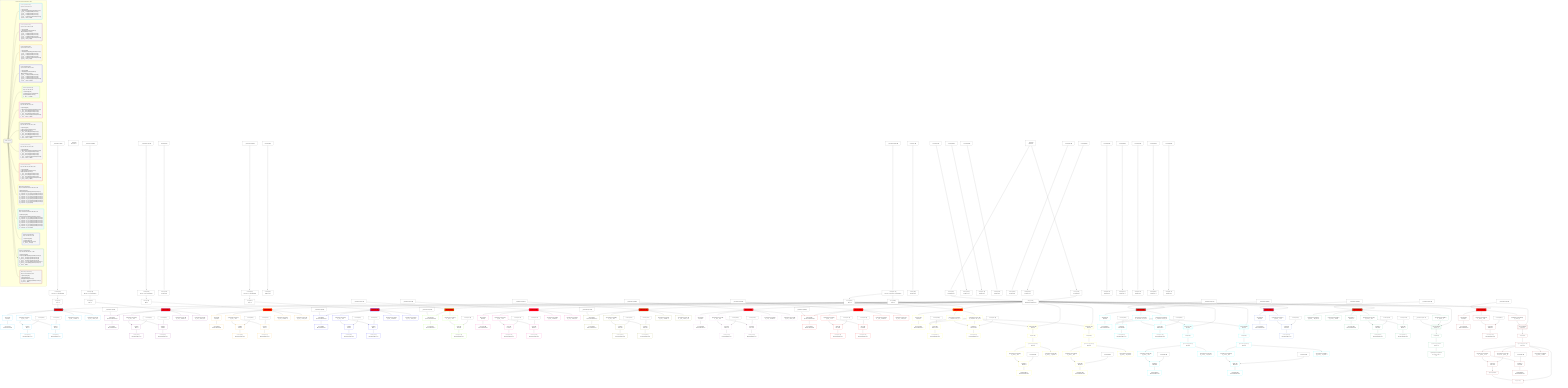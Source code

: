 %%{init: {'themeVariables': { 'fontSize': '12px'}}}%%
graph TD
    classDef path fill:#eee,stroke:#000,color:#000
    classDef plan fill:#fff,stroke-width:1px,color:#000
    classDef itemplan fill:#fff,stroke-width:2px,color:#000
    classDef sideeffectplan fill:#f00,stroke-width:2px,color:#000
    classDef bucket fill:#f6f6f6,color:#000,stroke-width:2px,text-align:left


    %% define steps
    __Value3["__Value[3∈0]<br />ᐸcontextᐳ"]:::plan
    __Value5["__Value[5∈0]<br />ᐸrootValueᐳ"]:::plan
    __InputStaticLeaf9["__InputStaticLeaf[9∈0]"]:::plan
    Lambda10["Lambda[10∈0]<br />ᐸdecode_Post_base64JSONᐳ"]:::plan
    Access11["Access[11∈0]<br />ᐸ10.1ᐳ"]:::plan
    Access13["Access[13∈0]<br />ᐸ3.pgSettingsᐳ"]:::plan
    Access14["Access[14∈0]<br />ᐸ3.withPgClientᐳ"]:::plan
    Object15["Object[15∈0]<br />ᐸ{pgSettings,withPgClient}ᐳ"]:::plan
    PgDelete12[["PgDelete[12∈1]"]]:::sideeffectplan
    Object16["Object[16∈1]<br />ᐸ{result}ᐳ"]:::plan
    Access17["Access[17∈1]<br />ᐸ16.clientMutationIdᐳ"]:::plan
    Constant18["Constant[18∈0]"]:::plan
    PgClassExpression19["PgClassExpression[19∈1]<br />ᐸ__post__.”id”ᐳ"]:::plan
    List20["List[20∈1]<br />ᐸ18,19ᐳ"]:::plan
    Lambda21["Lambda[21∈1]<br />ᐸbase64JSONEncodeᐳ"]:::plan
    Constant22["Constant[22∈0]"]:::plan
    List24["List[24∈1]<br />ᐸ22,19ᐳ"]:::plan
    Lambda25["Lambda[25∈1]<br />ᐸbase64JSONEncodeᐳ"]:::plan
    PgClassExpression27["PgClassExpression[27∈1]<br />ᐸ__post__.”headline”ᐳ"]:::plan
    PgClassExpression28["PgClassExpression[28∈1]<br />ᐸ__post__.”author_id”ᐳ"]:::plan
    Constant29["Constant[29∈0]"]:::plan
    Lambda30["Lambda[30∈0]<br />ᐸrawEncodeᐳ"]:::plan
    __InputStaticLeaf32["__InputStaticLeaf[32∈0]"]:::plan
    __InputStaticLeaf33["__InputStaticLeaf[33∈0]"]:::plan
    Lambda34["Lambda[34∈0]<br />ᐸdecode_Post_base64JSONᐳ"]:::plan
    Access35["Access[35∈0]<br />ᐸ34.1ᐳ"]:::plan
    PgDelete36[["PgDelete[36∈2]"]]:::sideeffectplan
    Object40["Object[40∈2]<br />ᐸ{result,clientMutationId}ᐳ"]:::plan
    Access41["Access[41∈2]<br />ᐸ40.clientMutationIdᐳ"]:::plan
    Constant42["Constant[42∈0]"]:::plan
    PgClassExpression43["PgClassExpression[43∈2]<br />ᐸ__post__.”id”ᐳ"]:::plan
    List44["List[44∈2]<br />ᐸ42,43ᐳ"]:::plan
    Lambda45["Lambda[45∈2]<br />ᐸbase64JSONEncodeᐳ"]:::plan
    Constant46["Constant[46∈0]"]:::plan
    List48["List[48∈2]<br />ᐸ46,43ᐳ"]:::plan
    Lambda49["Lambda[49∈2]<br />ᐸbase64JSONEncodeᐳ"]:::plan
    PgClassExpression51["PgClassExpression[51∈2]<br />ᐸ__post__.”headline”ᐳ"]:::plan
    PgClassExpression52["PgClassExpression[52∈2]<br />ᐸ__post__.”author_id”ᐳ"]:::plan
    Constant53["Constant[53∈0]"]:::plan
    Lambda54["Lambda[54∈0]<br />ᐸrawEncodeᐳ"]:::plan
    __InputStaticLeaf57["__InputStaticLeaf[57∈0]"]:::plan
    Lambda58["Lambda[58∈0]<br />ᐸdecode_Post_base64JSONᐳ"]:::plan
    Access59["Access[59∈0]<br />ᐸ58.1ᐳ"]:::plan
    PgDelete60[["PgDelete[60∈3]"]]:::sideeffectplan
    Object64["Object[64∈3]<br />ᐸ{result}ᐳ"]:::plan
    Access65["Access[65∈3]<br />ᐸ64.clientMutationIdᐳ"]:::plan
    Constant66["Constant[66∈0]"]:::plan
    PgClassExpression67["PgClassExpression[67∈3]<br />ᐸ__post__.”id”ᐳ"]:::plan
    List68["List[68∈3]<br />ᐸ66,67ᐳ"]:::plan
    Lambda69["Lambda[69∈3]<br />ᐸbase64JSONEncodeᐳ"]:::plan
    Constant70["Constant[70∈0]"]:::plan
    List72["List[72∈3]<br />ᐸ70,67ᐳ"]:::plan
    Lambda73["Lambda[73∈3]<br />ᐸbase64JSONEncodeᐳ"]:::plan
    PgClassExpression75["PgClassExpression[75∈3]<br />ᐸ__post__.”headline”ᐳ"]:::plan
    PgClassExpression76["PgClassExpression[76∈3]<br />ᐸ__post__.”author_id”ᐳ"]:::plan
    Constant77["Constant[77∈0]"]:::plan
    Lambda78["Lambda[78∈0]<br />ᐸrawEncodeᐳ"]:::plan
    __InputStaticLeaf80["__InputStaticLeaf[80∈0]"]:::plan
    __InputStaticLeaf81["__InputStaticLeaf[81∈0]"]:::plan
    Lambda82["Lambda[82∈0]<br />ᐸdecode_Post_base64JSONᐳ"]:::plan
    Access83["Access[83∈0]<br />ᐸ82.1ᐳ"]:::plan
    PgDelete84[["PgDelete[84∈4]"]]:::sideeffectplan
    Object88["Object[88∈4]<br />ᐸ{result,clientMutationId}ᐳ"]:::plan
    Access89["Access[89∈4]<br />ᐸ88.clientMutationIdᐳ"]:::plan
    Constant90["Constant[90∈0]"]:::plan
    PgClassExpression91["PgClassExpression[91∈4]<br />ᐸ__post__.”id”ᐳ"]:::plan
    List92["List[92∈4]<br />ᐸ90,91ᐳ"]:::plan
    Lambda93["Lambda[93∈4]<br />ᐸbase64JSONEncodeᐳ"]:::plan
    Constant94["Constant[94∈0]"]:::plan
    List96["List[96∈4]<br />ᐸ94,91ᐳ"]:::plan
    Lambda97["Lambda[97∈4]<br />ᐸbase64JSONEncodeᐳ"]:::plan
    PgClassExpression99["PgClassExpression[99∈4]<br />ᐸ__post__.”headline”ᐳ"]:::plan
    PgClassExpression100["PgClassExpression[100∈4]<br />ᐸ__post__.”author_id”ᐳ"]:::plan
    Constant101["Constant[101∈0]"]:::plan
    Lambda102["Lambda[102∈0]<br />ᐸrawEncodeᐳ"]:::plan
    __InputStaticLeaf104["__InputStaticLeaf[104∈0]"]:::plan
    __InputStaticLeaf105["__InputStaticLeaf[105∈0]"]:::plan
    PgDelete106[["PgDelete[106∈5]"]]:::sideeffectplan
    Object110["Object[110∈5]<br />ᐸ{result,clientMutationId}ᐳ"]:::plan
    Access111["Access[111∈5]<br />ᐸ110.clientMutationIdᐳ"]:::plan
    Constant112["Constant[112∈0]"]:::plan
    PgClassExpression113["PgClassExpression[113∈5]<br />ᐸ__types__.”id”ᐳ"]:::plan
    List114["List[114∈5]<br />ᐸ112,113ᐳ"]:::plan
    Lambda115["Lambda[115∈5]<br />ᐸbase64JSONEncodeᐳ"]:::plan
    __InputStaticLeaf118["__InputStaticLeaf[118∈0]"]:::plan
    PgDelete119[["PgDelete[119∈6]"]]:::sideeffectplan
    Object123["Object[123∈6]<br />ᐸ{result}ᐳ"]:::plan
    Access124["Access[124∈6]<br />ᐸ123.clientMutationIdᐳ"]:::plan
    Constant125["Constant[125∈0]"]:::plan
    PgClassExpression126["PgClassExpression[126∈6]<br />ᐸ__post__.”id”ᐳ"]:::plan
    List127["List[127∈6]<br />ᐸ125,126ᐳ"]:::plan
    Lambda128["Lambda[128∈6]<br />ᐸbase64JSONEncodeᐳ"]:::plan
    Constant129["Constant[129∈0]"]:::plan
    List131["List[131∈6]<br />ᐸ129,126ᐳ"]:::plan
    Lambda132["Lambda[132∈6]<br />ᐸbase64JSONEncodeᐳ"]:::plan
    PgClassExpression134["PgClassExpression[134∈6]<br />ᐸ__post__.”headline”ᐳ"]:::plan
    PgClassExpression135["PgClassExpression[135∈6]<br />ᐸ__post__.”author_id”ᐳ"]:::plan
    Constant136["Constant[136∈0]"]:::plan
    Lambda137["Lambda[137∈0]<br />ᐸrawEncodeᐳ"]:::plan
    __InputStaticLeaf139["__InputStaticLeaf[139∈0]"]:::plan
    __InputStaticLeaf140["__InputStaticLeaf[140∈0]"]:::plan
    PgDelete141[["PgDelete[141∈7]"]]:::sideeffectplan
    Object145["Object[145∈7]<br />ᐸ{result,clientMutationId}ᐳ"]:::plan
    Access146["Access[146∈7]<br />ᐸ145.clientMutationIdᐳ"]:::plan
    Constant147["Constant[147∈0]"]:::plan
    PgClassExpression148["PgClassExpression[148∈7]<br />ᐸ__post__.”id”ᐳ"]:::plan
    List149["List[149∈7]<br />ᐸ147,148ᐳ"]:::plan
    Lambda150["Lambda[150∈7]<br />ᐸbase64JSONEncodeᐳ"]:::plan
    Constant151["Constant[151∈0]"]:::plan
    List153["List[153∈7]<br />ᐸ151,148ᐳ"]:::plan
    Lambda154["Lambda[154∈7]<br />ᐸbase64JSONEncodeᐳ"]:::plan
    PgClassExpression156["PgClassExpression[156∈7]<br />ᐸ__post__.”headline”ᐳ"]:::plan
    PgClassExpression157["PgClassExpression[157∈7]<br />ᐸ__post__.”author_id”ᐳ"]:::plan
    Constant158["Constant[158∈0]"]:::plan
    Lambda159["Lambda[159∈0]<br />ᐸrawEncodeᐳ"]:::plan
    __InputStaticLeaf162["__InputStaticLeaf[162∈0]"]:::plan
    PgDelete163[["PgDelete[163∈8]"]]:::sideeffectplan
    Object167["Object[167∈8]<br />ᐸ{result}ᐳ"]:::plan
    Access168["Access[168∈8]<br />ᐸ167.clientMutationIdᐳ"]:::plan
    Constant169["Constant[169∈0]"]:::plan
    PgClassExpression170["PgClassExpression[170∈8]<br />ᐸ__post__.”id”ᐳ"]:::plan
    List171["List[171∈8]<br />ᐸ169,170ᐳ"]:::plan
    Lambda172["Lambda[172∈8]<br />ᐸbase64JSONEncodeᐳ"]:::plan
    Constant173["Constant[173∈0]"]:::plan
    List175["List[175∈8]<br />ᐸ173,170ᐳ"]:::plan
    Lambda176["Lambda[176∈8]<br />ᐸbase64JSONEncodeᐳ"]:::plan
    PgClassExpression178["PgClassExpression[178∈8]<br />ᐸ__post__.”headline”ᐳ"]:::plan
    PgClassExpression179["PgClassExpression[179∈8]<br />ᐸ__post__.”author_id”ᐳ"]:::plan
    Constant180["Constant[180∈0]"]:::plan
    Lambda181["Lambda[181∈0]<br />ᐸrawEncodeᐳ"]:::plan
    __InputStaticLeaf183["__InputStaticLeaf[183∈0]"]:::plan
    __InputStaticLeaf184["__InputStaticLeaf[184∈0]"]:::plan
    PgDelete185[["PgDelete[185∈9]"]]:::sideeffectplan
    Object189["Object[189∈9]<br />ᐸ{result,clientMutationId}ᐳ"]:::plan
    Access190["Access[190∈9]<br />ᐸ189.clientMutationIdᐳ"]:::plan
    Constant191["Constant[191∈0]"]:::plan
    PgClassExpression192["PgClassExpression[192∈9]<br />ᐸ__post__.”id”ᐳ"]:::plan
    List193["List[193∈9]<br />ᐸ191,192ᐳ"]:::plan
    Lambda194["Lambda[194∈9]<br />ᐸbase64JSONEncodeᐳ"]:::plan
    Constant195["Constant[195∈0]"]:::plan
    List197["List[197∈9]<br />ᐸ195,192ᐳ"]:::plan
    Lambda198["Lambda[198∈9]<br />ᐸbase64JSONEncodeᐳ"]:::plan
    PgClassExpression200["PgClassExpression[200∈9]<br />ᐸ__post__.”headline”ᐳ"]:::plan
    PgClassExpression201["PgClassExpression[201∈9]<br />ᐸ__post__.”author_id”ᐳ"]:::plan
    Constant202["Constant[202∈0]"]:::plan
    Lambda203["Lambda[203∈0]<br />ᐸrawEncodeᐳ"]:::plan
    __InputStaticLeaf206["__InputStaticLeaf[206∈0]"]:::plan
    Lambda207["Lambda[207∈0]<br />ᐸdecode_CompoundKey_base64JSONᐳ"]:::plan
    Access208["Access[208∈0]<br />ᐸ207.1ᐳ"]:::plan
    Access209["Access[209∈0]<br />ᐸ207.2ᐳ"]:::plan
    PgDelete210[["PgDelete[210∈10]"]]:::sideeffectplan
    Object214["Object[214∈10]<br />ᐸ{result}ᐳ"]:::plan
    Access215["Access[215∈10]<br />ᐸ214.clientMutationIdᐳ"]:::plan
    Constant216["Constant[216∈0]"]:::plan
    PgClassExpression217["PgClassExpression[217∈10]<br />ᐸ__compound...rson_id_1”ᐳ"]:::plan
    PgClassExpression218["PgClassExpression[218∈10]<br />ᐸ__compound...rson_id_2”ᐳ"]:::plan
    List219["List[219∈10]<br />ᐸ216,217,218ᐳ"]:::plan
    Lambda220["Lambda[220∈10]<br />ᐸbase64JSONEncodeᐳ"]:::plan
    Constant221["Constant[221∈0]"]:::plan
    List224["List[224∈10]<br />ᐸ221,217,218ᐳ"]:::plan
    Lambda225["Lambda[225∈10]<br />ᐸbase64JSONEncodeᐳ"]:::plan
    PgSelect229[["PgSelect[229∈10]<br />ᐸpersonᐳ"]]:::plan
    First233["First[233∈10]"]:::plan
    PgSelectSingle234["PgSelectSingle[234∈10]<br />ᐸpersonᐳ"]:::plan
    Constant235["Constant[235∈0]"]:::plan
    PgClassExpression236["PgClassExpression[236∈10]<br />ᐸ__person__.”id”ᐳ"]:::plan
    List237["List[237∈10]<br />ᐸ235,236ᐳ"]:::plan
    Lambda238["Lambda[238∈10]<br />ᐸbase64JSONEncodeᐳ"]:::plan
    PgClassExpression239["PgClassExpression[239∈10]<br />ᐸ__person__...full_name”ᐳ"]:::plan
    PgSelect241[["PgSelect[241∈10]<br />ᐸpersonᐳ"]]:::plan
    First245["First[245∈10]"]:::plan
    PgSelectSingle246["PgSelectSingle[246∈10]<br />ᐸpersonᐳ"]:::plan
    Constant247["Constant[247∈0]"]:::plan
    PgClassExpression248["PgClassExpression[248∈10]<br />ᐸ__person__.”id”ᐳ"]:::plan
    List249["List[249∈10]<br />ᐸ247,248ᐳ"]:::plan
    Lambda250["Lambda[250∈10]<br />ᐸbase64JSONEncodeᐳ"]:::plan
    PgClassExpression251["PgClassExpression[251∈10]<br />ᐸ__person__...full_name”ᐳ"]:::plan
    Constant252["Constant[252∈0]"]:::plan
    Lambda253["Lambda[253∈0]<br />ᐸrawEncodeᐳ"]:::plan
    __InputStaticLeaf256["__InputStaticLeaf[256∈0]"]:::plan
    __InputStaticLeaf257["__InputStaticLeaf[257∈0]"]:::plan
    PgDelete258[["PgDelete[258∈11]"]]:::sideeffectplan
    Object262["Object[262∈11]<br />ᐸ{result}ᐳ"]:::plan
    Access263["Access[263∈11]<br />ᐸ262.clientMutationIdᐳ"]:::plan
    Constant264["Constant[264∈0]"]:::plan
    PgClassExpression265["PgClassExpression[265∈11]<br />ᐸ__compound...rson_id_1”ᐳ"]:::plan
    PgClassExpression266["PgClassExpression[266∈11]<br />ᐸ__compound...rson_id_2”ᐳ"]:::plan
    List267["List[267∈11]<br />ᐸ264,265,266ᐳ"]:::plan
    Lambda268["Lambda[268∈11]<br />ᐸbase64JSONEncodeᐳ"]:::plan
    Constant269["Constant[269∈0]"]:::plan
    List272["List[272∈11]<br />ᐸ269,265,266ᐳ"]:::plan
    Lambda273["Lambda[273∈11]<br />ᐸbase64JSONEncodeᐳ"]:::plan
    PgSelect277[["PgSelect[277∈11]<br />ᐸpersonᐳ"]]:::plan
    First281["First[281∈11]"]:::plan
    PgSelectSingle282["PgSelectSingle[282∈11]<br />ᐸpersonᐳ"]:::plan
    Constant283["Constant[283∈0]"]:::plan
    PgClassExpression284["PgClassExpression[284∈11]<br />ᐸ__person__.”id”ᐳ"]:::plan
    List285["List[285∈11]<br />ᐸ283,284ᐳ"]:::plan
    Lambda286["Lambda[286∈11]<br />ᐸbase64JSONEncodeᐳ"]:::plan
    PgClassExpression287["PgClassExpression[287∈11]<br />ᐸ__person__...full_name”ᐳ"]:::plan
    PgSelect289[["PgSelect[289∈11]<br />ᐸpersonᐳ"]]:::plan
    First293["First[293∈11]"]:::plan
    PgSelectSingle294["PgSelectSingle[294∈11]<br />ᐸpersonᐳ"]:::plan
    Constant295["Constant[295∈0]"]:::plan
    PgClassExpression296["PgClassExpression[296∈11]<br />ᐸ__person__.”id”ᐳ"]:::plan
    List297["List[297∈11]<br />ᐸ295,296ᐳ"]:::plan
    Lambda298["Lambda[298∈11]<br />ᐸbase64JSONEncodeᐳ"]:::plan
    PgClassExpression299["PgClassExpression[299∈11]<br />ᐸ__person__...full_name”ᐳ"]:::plan
    Constant300["Constant[300∈0]"]:::plan
    Lambda301["Lambda[301∈0]<br />ᐸrawEncodeᐳ"]:::plan
    __InputStaticLeaf304["__InputStaticLeaf[304∈0]"]:::plan
    PgDelete305[["PgDelete[305∈12]"]]:::sideeffectplan
    Object309["Object[309∈12]<br />ᐸ{result}ᐳ"]:::plan
    Access310["Access[310∈12]<br />ᐸ309.clientMutationIdᐳ"]:::plan
    Constant311["Constant[311∈0]"]:::plan
    PgClassExpression312["PgClassExpression[312∈12]<br />ᐸ__person__.”id”ᐳ"]:::plan
    List313["List[313∈12]<br />ᐸ311,312ᐳ"]:::plan
    Lambda314["Lambda[314∈12]<br />ᐸbase64JSONEncodeᐳ"]:::plan
    Constant315["Constant[315∈0]"]:::plan
    Lambda316["Lambda[316∈0]<br />ᐸrawEncodeᐳ"]:::plan
    __InputStaticLeaf319["__InputStaticLeaf[319∈0]"]:::plan
    PgDelete320[["PgDelete[320∈13]"]]:::sideeffectplan
    Object324["Object[324∈13]<br />ᐸ{result}ᐳ"]:::plan
    Access325["Access[325∈13]<br />ᐸ324.clientMutationIdᐳ"]:::plan
    Constant326["Constant[326∈0]"]:::plan
    PgClassExpression327["PgClassExpression[327∈13]<br />ᐸ__person__.”id”ᐳ"]:::plan
    List328["List[328∈13]<br />ᐸ326,327ᐳ"]:::plan
    Lambda329["Lambda[329∈13]<br />ᐸbase64JSONEncodeᐳ"]:::plan
    Constant330["Constant[330∈0]"]:::plan
    List332["List[332∈13]<br />ᐸ330,327ᐳ"]:::plan
    Lambda333["Lambda[333∈13]<br />ᐸbase64JSONEncodeᐳ"]:::plan
    PgClassExpression335["PgClassExpression[335∈13]<br />ᐸ__person__...full_name”ᐳ"]:::plan
    PgClassExpression336["PgClassExpression[336∈13]<br />ᐸ__person__.”email”ᐳ"]:::plan
    __InputStaticLeaf337["__InputStaticLeaf[337∈0]"]:::plan
    PgClassExpression338["PgClassExpression[338∈13]<br />ᐸ__person__ᐳ"]:::plan
    PgSelect339[["PgSelect[339∈13]<br />ᐸpersonᐳ"]]:::plan
    First343["First[343∈13]"]:::plan
    PgSelectSingle344["PgSelectSingle[344∈13]<br />ᐸpersonᐳ"]:::plan
    PgClassExpression346["PgClassExpression[346∈13]<br />ᐸ”c”.”perso...lder! */<br />)ᐳ"]:::plan
    Constant347["Constant[347∈0]"]:::plan
    Lambda348["Lambda[348∈0]<br />ᐸrawEncodeᐳ"]:::plan
    __InputStaticLeaf351["__InputStaticLeaf[351∈0]"]:::plan
    PgDelete352[["PgDelete[352∈14]"]]:::sideeffectplan
    Object356["Object[356∈14]<br />ᐸ{result}ᐳ"]:::plan
    Access357["Access[357∈14]<br />ᐸ356.clientMutationIdᐳ"]:::plan
    Constant358["Constant[358∈0]"]:::plan
    PgClassExpression359["PgClassExpression[359∈14]<br />ᐸ__person__.”id”ᐳ"]:::plan
    List360["List[360∈14]<br />ᐸ358,359ᐳ"]:::plan
    Lambda361["Lambda[361∈14]<br />ᐸbase64JSONEncodeᐳ"]:::plan
    PgClassExpression365["PgClassExpression[365∈14]<br />ᐸ__person__ᐳ"]:::plan
    PgSelect366[["PgSelect[366∈14]<br />ᐸpersonᐳ"]]:::plan
    First371["First[371∈14]"]:::plan
    PgSelectSingle372["PgSelectSingle[372∈14]<br />ᐸpersonᐳ"]:::plan
    PgClassExpression375["PgClassExpression[375∈14]<br />ᐸ”c”.”perso..._person__)ᐳ"]:::plan
    PgClassExpression376["PgClassExpression[376∈14]<br />ᐸ__person__.”id”ᐳ"]:::plan
    List377["List[377∈14]<br />ᐸ375,376ᐳ"]:::plan
    PgCursor374["PgCursor[374∈14]"]:::plan
    Edge373["Edge[373∈14]"]:::plan
    Constant381["Constant[381∈0]"]:::plan
    List383["List[383∈14]<br />ᐸ381,376ᐳ"]:::plan
    Lambda384["Lambda[384∈14]<br />ᐸbase64JSONEncodeᐳ"]:::plan
    PgClassExpression385["PgClassExpression[385∈14]<br />ᐸ__person__.”email”ᐳ"]:::plan
    Constant386["Constant[386∈0]"]:::plan
    Lambda387["Lambda[387∈0]<br />ᐸrawEncodeᐳ"]:::plan

    %% plan dependencies
    __InputStaticLeaf9 --> Lambda10
    Lambda10 --> Access11
    __Value3 --> Access13
    __Value3 --> Access14
    Access13 & Access14 --> Object15
    Object15 & Access11 --> PgDelete12
    PgDelete12 --> Object16
    Object16 --> Access17
    PgDelete12 --> PgClassExpression19
    Constant18 & PgClassExpression19 --> List20
    List20 --> Lambda21
    Constant22 & PgClassExpression19 --> List24
    List24 --> Lambda25
    PgDelete12 --> PgClassExpression27
    PgDelete12 --> PgClassExpression28
    Constant29 --> Lambda30
    __InputStaticLeaf33 --> Lambda34
    Lambda34 --> Access35
    Object15 & Access35 --> PgDelete36
    PgDelete36 & __InputStaticLeaf32 --> Object40
    Object40 --> Access41
    PgDelete36 --> PgClassExpression43
    Constant42 & PgClassExpression43 --> List44
    List44 --> Lambda45
    Constant46 & PgClassExpression43 --> List48
    List48 --> Lambda49
    PgDelete36 --> PgClassExpression51
    PgDelete36 --> PgClassExpression52
    Constant53 --> Lambda54
    __InputStaticLeaf57 --> Lambda58
    Lambda58 --> Access59
    Object15 & Access59 --> PgDelete60
    PgDelete60 --> Object64
    Object64 --> Access65
    PgDelete60 --> PgClassExpression67
    Constant66 & PgClassExpression67 --> List68
    List68 --> Lambda69
    Constant70 & PgClassExpression67 --> List72
    List72 --> Lambda73
    PgDelete60 --> PgClassExpression75
    PgDelete60 --> PgClassExpression76
    Constant77 --> Lambda78
    __InputStaticLeaf81 --> Lambda82
    Lambda82 --> Access83
    Object15 & Access83 --> PgDelete84
    PgDelete84 & __InputStaticLeaf80 --> Object88
    Object88 --> Access89
    PgDelete84 --> PgClassExpression91
    Constant90 & PgClassExpression91 --> List92
    List92 --> Lambda93
    Constant94 & PgClassExpression91 --> List96
    List96 --> Lambda97
    PgDelete84 --> PgClassExpression99
    PgDelete84 --> PgClassExpression100
    Constant101 --> Lambda102
    Object15 & __InputStaticLeaf105 --> PgDelete106
    PgDelete106 & __InputStaticLeaf104 --> Object110
    Object110 --> Access111
    PgDelete106 --> PgClassExpression113
    Constant112 & PgClassExpression113 --> List114
    List114 --> Lambda115
    Object15 & __InputStaticLeaf118 --> PgDelete119
    PgDelete119 --> Object123
    Object123 --> Access124
    PgDelete119 --> PgClassExpression126
    Constant125 & PgClassExpression126 --> List127
    List127 --> Lambda128
    Constant129 & PgClassExpression126 --> List131
    List131 --> Lambda132
    PgDelete119 --> PgClassExpression134
    PgDelete119 --> PgClassExpression135
    Constant136 --> Lambda137
    Object15 & __InputStaticLeaf140 --> PgDelete141
    PgDelete141 & __InputStaticLeaf139 --> Object145
    Object145 --> Access146
    PgDelete141 --> PgClassExpression148
    Constant147 & PgClassExpression148 --> List149
    List149 --> Lambda150
    Constant151 & PgClassExpression148 --> List153
    List153 --> Lambda154
    PgDelete141 --> PgClassExpression156
    PgDelete141 --> PgClassExpression157
    Constant158 --> Lambda159
    Object15 & __InputStaticLeaf162 --> PgDelete163
    PgDelete163 --> Object167
    Object167 --> Access168
    PgDelete163 --> PgClassExpression170
    Constant169 & PgClassExpression170 --> List171
    List171 --> Lambda172
    Constant173 & PgClassExpression170 --> List175
    List175 --> Lambda176
    PgDelete163 --> PgClassExpression178
    PgDelete163 --> PgClassExpression179
    Constant180 --> Lambda181
    Object15 & __InputStaticLeaf184 --> PgDelete185
    PgDelete185 & __InputStaticLeaf183 --> Object189
    Object189 --> Access190
    PgDelete185 --> PgClassExpression192
    Constant191 & PgClassExpression192 --> List193
    List193 --> Lambda194
    Constant195 & PgClassExpression192 --> List197
    List197 --> Lambda198
    PgDelete185 --> PgClassExpression200
    PgDelete185 --> PgClassExpression201
    Constant202 --> Lambda203
    __InputStaticLeaf206 --> Lambda207
    Lambda207 --> Access208
    Lambda207 --> Access209
    Object15 & Access208 & Access209 --> PgDelete210
    PgDelete210 --> Object214
    Object214 --> Access215
    PgDelete210 --> PgClassExpression217
    PgDelete210 --> PgClassExpression218
    Constant216 & PgClassExpression217 & PgClassExpression218 --> List219
    List219 --> Lambda220
    Constant221 & PgClassExpression217 & PgClassExpression218 --> List224
    List224 --> Lambda225
    Object15 & PgClassExpression217 --> PgSelect229
    PgSelect229 --> First233
    First233 --> PgSelectSingle234
    PgSelectSingle234 --> PgClassExpression236
    Constant235 & PgClassExpression236 --> List237
    List237 --> Lambda238
    PgSelectSingle234 --> PgClassExpression239
    Object15 & PgClassExpression218 --> PgSelect241
    PgSelect241 --> First245
    First245 --> PgSelectSingle246
    PgSelectSingle246 --> PgClassExpression248
    Constant247 & PgClassExpression248 --> List249
    List249 --> Lambda250
    PgSelectSingle246 --> PgClassExpression251
    Constant252 --> Lambda253
    Object15 & __InputStaticLeaf256 & __InputStaticLeaf257 --> PgDelete258
    PgDelete258 --> Object262
    Object262 --> Access263
    PgDelete258 --> PgClassExpression265
    PgDelete258 --> PgClassExpression266
    Constant264 & PgClassExpression265 & PgClassExpression266 --> List267
    List267 --> Lambda268
    Constant269 & PgClassExpression265 & PgClassExpression266 --> List272
    List272 --> Lambda273
    Object15 & PgClassExpression265 --> PgSelect277
    PgSelect277 --> First281
    First281 --> PgSelectSingle282
    PgSelectSingle282 --> PgClassExpression284
    Constant283 & PgClassExpression284 --> List285
    List285 --> Lambda286
    PgSelectSingle282 --> PgClassExpression287
    Object15 & PgClassExpression266 --> PgSelect289
    PgSelect289 --> First293
    First293 --> PgSelectSingle294
    PgSelectSingle294 --> PgClassExpression296
    Constant295 & PgClassExpression296 --> List297
    List297 --> Lambda298
    PgSelectSingle294 --> PgClassExpression299
    Constant300 --> Lambda301
    Object15 & __InputStaticLeaf304 --> PgDelete305
    PgDelete305 --> Object309
    Object309 --> Access310
    PgDelete305 --> PgClassExpression312
    Constant311 & PgClassExpression312 --> List313
    List313 --> Lambda314
    Constant315 --> Lambda316
    Object15 & __InputStaticLeaf319 --> PgDelete320
    PgDelete320 --> Object324
    Object324 --> Access325
    PgDelete320 --> PgClassExpression327
    Constant326 & PgClassExpression327 --> List328
    List328 --> Lambda329
    Constant330 & PgClassExpression327 --> List332
    List332 --> Lambda333
    PgDelete320 --> PgClassExpression335
    PgDelete320 --> PgClassExpression336
    PgDelete320 --> PgClassExpression338
    Object15 & PgClassExpression338 & __InputStaticLeaf337 --> PgSelect339
    PgSelect339 --> First343
    First343 --> PgSelectSingle344
    PgSelectSingle344 --> PgClassExpression346
    Constant347 --> Lambda348
    Object15 & __InputStaticLeaf351 --> PgDelete352
    PgDelete352 --> Object356
    Object356 --> Access357
    PgDelete352 --> PgClassExpression359
    Constant358 & PgClassExpression359 --> List360
    List360 --> Lambda361
    PgDelete352 --> PgClassExpression365
    Object15 & PgClassExpression365 --> PgSelect366
    PgSelect366 --> First371
    First371 --> PgSelectSingle372
    PgSelectSingle372 --> PgClassExpression375
    PgSelectSingle372 --> PgClassExpression376
    PgClassExpression375 & PgClassExpression376 --> List377
    List377 --> PgCursor374
    PgSelectSingle372 & PgCursor374 --> Edge373
    Constant381 & PgClassExpression376 --> List383
    List383 --> Lambda384
    PgSelectSingle372 --> PgClassExpression385
    Constant386 --> Lambda387

    subgraph "Buckets for mutations/v4/mutation-delete"
    Bucket0("Bucket 0 (root)"):::bucket
    classDef bucket0 stroke:#696969
    class Bucket0,__Value3,__Value5,__InputStaticLeaf9,Lambda10,Access11,Access13,Access14,Object15,Constant18,Constant22,Constant29,Lambda30,__InputStaticLeaf32,__InputStaticLeaf33,Lambda34,Access35,Constant42,Constant46,Constant53,Lambda54,__InputStaticLeaf57,Lambda58,Access59,Constant66,Constant70,Constant77,Lambda78,__InputStaticLeaf80,__InputStaticLeaf81,Lambda82,Access83,Constant90,Constant94,Constant101,Lambda102,__InputStaticLeaf104,__InputStaticLeaf105,Constant112,__InputStaticLeaf118,Constant125,Constant129,Constant136,Lambda137,__InputStaticLeaf139,__InputStaticLeaf140,Constant147,Constant151,Constant158,Lambda159,__InputStaticLeaf162,Constant169,Constant173,Constant180,Lambda181,__InputStaticLeaf183,__InputStaticLeaf184,Constant191,Constant195,Constant202,Lambda203,__InputStaticLeaf206,Lambda207,Access208,Access209,Constant216,Constant221,Constant235,Constant247,Constant252,Lambda253,__InputStaticLeaf256,__InputStaticLeaf257,Constant264,Constant269,Constant283,Constant295,Constant300,Lambda301,__InputStaticLeaf304,Constant311,Constant315,Lambda316,__InputStaticLeaf319,Constant326,Constant330,__InputStaticLeaf337,Constant347,Lambda348,__InputStaticLeaf351,Constant358,Constant381,Constant386,Lambda387 bucket0
    Bucket1("Bucket 1 (mutationField)<br />Deps: 15, 11, 18, 22, 5, 30<br /><br />1: PgDelete{1}[12]<br />2: Object{1}ᐸ{result}ᐳ[16],PgClassExpression{1}ᐸ__post__.”id”ᐳ[19],PgClassExpression{1}ᐸ__post__.”id”ᐳ[19],PgClassExpression{1}ᐸ__post__.”id”ᐳ[19],PgClassExpression{1}ᐸ__post__.”headline”ᐳ[27],PgClassExpression{1}ᐸ__post__.”author_id”ᐳ[28]"):::bucket
    classDef bucket1 stroke:#00bfff
    class Bucket1,PgDelete12,Object16,Access17,PgClassExpression19,List20,Lambda21,List24,Lambda25,PgClassExpression27,PgClassExpression28 bucket1
    Bucket2("Bucket 2 (mutationField)<br />Deps: 15, 35, 32, 42, 46, 5, 54<br /><br />1: PgDelete{2}[36]<br />2: Object{2}ᐸ{result,clientMutationId}ᐳ[40],PgClassExpression{2}ᐸ__post__.”id”ᐳ[43],PgClassExpression{2}ᐸ__post__.”id”ᐳ[43],PgClassExpression{2}ᐸ__post__.”id”ᐳ[43],PgClassExpression{2}ᐸ__post__.”headline”ᐳ[51],PgClassExpression{2}ᐸ__post__.”author_id”ᐳ[52]"):::bucket
    classDef bucket2 stroke:#7f007f
    class Bucket2,PgDelete36,Object40,Access41,PgClassExpression43,List44,Lambda45,List48,Lambda49,PgClassExpression51,PgClassExpression52 bucket2
    Bucket3("Bucket 3 (mutationField)<br />Deps: 15, 59, 66, 70, 5, 78<br /><br />1: PgDelete{3}[60]<br />2: Object{3}ᐸ{result}ᐳ[64],PgClassExpression{3}ᐸ__post__.”id”ᐳ[67],PgClassExpression{3}ᐸ__post__.”id”ᐳ[67],PgClassExpression{3}ᐸ__post__.”id”ᐳ[67],PgClassExpression{3}ᐸ__post__.”headline”ᐳ[75],PgClassExpression{3}ᐸ__post__.”author_id”ᐳ[76]"):::bucket
    classDef bucket3 stroke:#ffa500
    class Bucket3,PgDelete60,Object64,Access65,PgClassExpression67,List68,Lambda69,List72,Lambda73,PgClassExpression75,PgClassExpression76 bucket3
    Bucket4("Bucket 4 (mutationField)<br />Deps: 15, 83, 80, 90, 94, 5, 102<br /><br />1: PgDelete{4}[84]<br />2: Object{4}ᐸ{result,clientMutationId}ᐳ[88],PgClassExpression{4}ᐸ__post__.”id”ᐳ[91],PgClassExpression{4}ᐸ__post__.”id”ᐳ[91],PgClassExpression{4}ᐸ__post__.”id”ᐳ[91],PgClassExpression{4}ᐸ__post__.”headline”ᐳ[99],PgClassExpression{4}ᐸ__post__.”author_id”ᐳ[100]"):::bucket
    classDef bucket4 stroke:#0000ff
    class Bucket4,PgDelete84,Object88,Access89,PgClassExpression91,List92,Lambda93,List96,Lambda97,PgClassExpression99,PgClassExpression100 bucket4
    Bucket5("Bucket 5 (mutationField)<br />Deps: 15, 105, 104, 112<br /><br />1: PgDelete{5}[106]<br />2: Object{5}ᐸ{result,clientMutationId}ᐳ[110],PgClassExpression{5}ᐸ__types__.”id”ᐳ[113]"):::bucket
    classDef bucket5 stroke:#7fff00
    class Bucket5,PgDelete106,Object110,Access111,PgClassExpression113,List114,Lambda115 bucket5
    Bucket6("Bucket 6 (mutationField)<br />Deps: 15, 118, 125, 129, 5, 137<br /><br />1: PgDelete{6}[119]<br />2: Object{6}ᐸ{result}ᐳ[123],PgClassExpression{6}ᐸ__post__.”id”ᐳ[126],PgClassExpression{6}ᐸ__post__.”id”ᐳ[126],PgClassExpression{6}ᐸ__post__.”id”ᐳ[126],PgClassExpression{6}ᐸ__post__.”headline”ᐳ[134],PgClassExpression{6}ᐸ__post__.”author_id”ᐳ[135]"):::bucket
    classDef bucket6 stroke:#ff1493
    class Bucket6,PgDelete119,Object123,Access124,PgClassExpression126,List127,Lambda128,List131,Lambda132,PgClassExpression134,PgClassExpression135 bucket6
    Bucket7("Bucket 7 (mutationField)<br />Deps: 15, 140, 139, 147, 151, 5, 159<br /><br />1: PgDelete{7}[141]<br />2: Object{7}ᐸ{result,clientMutationId}ᐳ[145],PgClassExpression{7}ᐸ__post__.”id”ᐳ[148],PgClassExpression{7}ᐸ__post__.”id”ᐳ[148],PgClassExpression{7}ᐸ__post__.”id”ᐳ[148],PgClassExpression{7}ᐸ__post__.”headline”ᐳ[156],PgClassExpression{7}ᐸ__post__.”author_id”ᐳ[157]"):::bucket
    classDef bucket7 stroke:#808000
    class Bucket7,PgDelete141,Object145,Access146,PgClassExpression148,List149,Lambda150,List153,Lambda154,PgClassExpression156,PgClassExpression157 bucket7
    Bucket8("Bucket 8 (mutationField)<br />Deps: 15, 162, 169, 173, 5, 181<br /><br />1: PgDelete{8}[163]<br />2: Object{8}ᐸ{result}ᐳ[167],PgClassExpression{8}ᐸ__post__.”id”ᐳ[170],PgClassExpression{8}ᐸ__post__.”id”ᐳ[170],PgClassExpression{8}ᐸ__post__.”id”ᐳ[170],PgClassExpression{8}ᐸ__post__.”headline”ᐳ[178],PgClassExpression{8}ᐸ__post__.”author_id”ᐳ[179]"):::bucket
    classDef bucket8 stroke:#dda0dd
    class Bucket8,PgDelete163,Object167,Access168,PgClassExpression170,List171,Lambda172,List175,Lambda176,PgClassExpression178,PgClassExpression179 bucket8
    Bucket9("Bucket 9 (mutationField)<br />Deps: 15, 184, 183, 191, 195, 5, 203<br /><br />1: PgDelete{9}[185]<br />2: Object{9}ᐸ{result,clientMutationId}ᐳ[189],PgClassExpression{9}ᐸ__post__.”id”ᐳ[192],PgClassExpression{9}ᐸ__post__.”id”ᐳ[192],PgClassExpression{9}ᐸ__post__.”id”ᐳ[192],PgClassExpression{9}ᐸ__post__.”headline”ᐳ[200],PgClassExpression{9}ᐸ__post__.”author_id”ᐳ[201]"):::bucket
    classDef bucket9 stroke:#ff0000
    class Bucket9,PgDelete185,Object189,Access190,PgClassExpression192,List193,Lambda194,List197,Lambda198,PgClassExpression200,PgClassExpression201 bucket9
    Bucket10("Bucket 10 (mutationField)<br />Deps: 15, 208, 209, 216, 221, 235, 247, 5, 253<br /><br />1: PgDelete{10}[210]<br />2: Object{10}ᐸ{result}ᐳ[214],PgClassExpression{10}ᐸ__compound...rson_id_1”ᐳ[217],PgClassExpression{10}ᐸ__compound...rson_id_2”ᐳ[218],PgClassExpression{10}ᐸ__compound...rson_id_1”ᐳ[217],PgClassExpression{10}ᐸ__compound...rson_id_2”ᐳ[218],PgClassExpression{10}ᐸ__compound...rson_id_1”ᐳ[217],PgClassExpression{10}ᐸ__compound...rson_id_2”ᐳ[218],PgClassExpression{10}ᐸ__compound...rson_id_1”ᐳ[217],PgClassExpression{10}ᐸ__compound...rson_id_2”ᐳ[218]"):::bucket
    classDef bucket10 stroke:#ffff00
    class Bucket10,PgDelete210,Object214,Access215,PgClassExpression217,PgClassExpression218,List219,Lambda220,List224,Lambda225,PgSelect229,First233,PgSelectSingle234,PgClassExpression236,List237,Lambda238,PgClassExpression239,PgSelect241,First245,PgSelectSingle246,PgClassExpression248,List249,Lambda250,PgClassExpression251 bucket10
    Bucket11("Bucket 11 (mutationField)<br />Deps: 15, 256, 257, 264, 269, 283, 295, 5, 301<br /><br />1: PgDelete{11}[258]<br />2: Object{11}ᐸ{result}ᐳ[262],PgClassExpression{11}ᐸ__compound...rson_id_1”ᐳ[265],PgClassExpression{11}ᐸ__compound...rson_id_2”ᐳ[266],PgClassExpression{11}ᐸ__compound...rson_id_1”ᐳ[265],PgClassExpression{11}ᐸ__compound...rson_id_2”ᐳ[266],PgClassExpression{11}ᐸ__compound...rson_id_1”ᐳ[265],PgClassExpression{11}ᐸ__compound...rson_id_2”ᐳ[266],PgClassExpression{11}ᐸ__compound...rson_id_1”ᐳ[265],PgClassExpression{11}ᐸ__compound...rson_id_2”ᐳ[266]"):::bucket
    classDef bucket11 stroke:#00ffff
    class Bucket11,PgDelete258,Object262,Access263,PgClassExpression265,PgClassExpression266,List267,Lambda268,List272,Lambda273,PgSelect277,First281,PgSelectSingle282,PgClassExpression284,List285,Lambda286,PgClassExpression287,PgSelect289,First293,PgSelectSingle294,PgClassExpression296,List297,Lambda298,PgClassExpression299 bucket11
    Bucket12("Bucket 12 (mutationField)<br />Deps: 15, 304, 311, 5, 316<br /><br />1: PgDelete{12}[305]<br />2: Object{12}ᐸ{result}ᐳ[309],PgClassExpression{12}ᐸ__person__.”id”ᐳ[312]"):::bucket
    classDef bucket12 stroke:#4169e1
    class Bucket12,PgDelete305,Object309,Access310,PgClassExpression312,List313,Lambda314 bucket12
    Bucket13("Bucket 13 (mutationField)<br />Deps: 15, 319, 326, 330, 337, 5, 348<br /><br />1: PgDelete{13}[320]<br />2: Object{13}ᐸ{result}ᐳ[324],PgClassExpression{13}ᐸ__person__.”id”ᐳ[327],PgClassExpression{13}ᐸ__person__.”id”ᐳ[327],PgClassExpression{13}ᐸ__person__.”id”ᐳ[327],PgClassExpression{13}ᐸ__person__...full_name”ᐳ[335],PgClassExpression{13}ᐸ__person__.”email”ᐳ[336],PgClassExpression{13}ᐸ__person__ᐳ[338]"):::bucket
    classDef bucket13 stroke:#3cb371
    class Bucket13,PgDelete320,Object324,Access325,PgClassExpression327,List328,Lambda329,List332,Lambda333,PgClassExpression335,PgClassExpression336,PgClassExpression338,PgSelect339,First343,PgSelectSingle344,PgClassExpression346 bucket13
    Bucket14("Bucket 14 (mutationField)<br />Deps: 15, 351, 358, 381, 5, 387<br /><br />1: PgDelete{14}[352]<br />2: Object{14}ᐸ{result}ᐳ[356],PgClassExpression{14}ᐸ__person__.”id”ᐳ[359],PgClassExpression{14}ᐸ__person__ᐳ[365]"):::bucket
    classDef bucket14 stroke:#a52a2a
    class Bucket14,PgDelete352,Object356,Access357,PgClassExpression359,List360,Lambda361,PgClassExpression365,PgSelect366,First371,PgSelectSingle372,Edge373,PgCursor374,PgClassExpression375,PgClassExpression376,List377,List383,Lambda384,PgClassExpression385 bucket14
    Bucket0 --> Bucket1 & Bucket2 & Bucket3 & Bucket4 & Bucket5 & Bucket6 & Bucket7 & Bucket8 & Bucket9 & Bucket10 & Bucket11 & Bucket12 & Bucket13 & Bucket14
    end